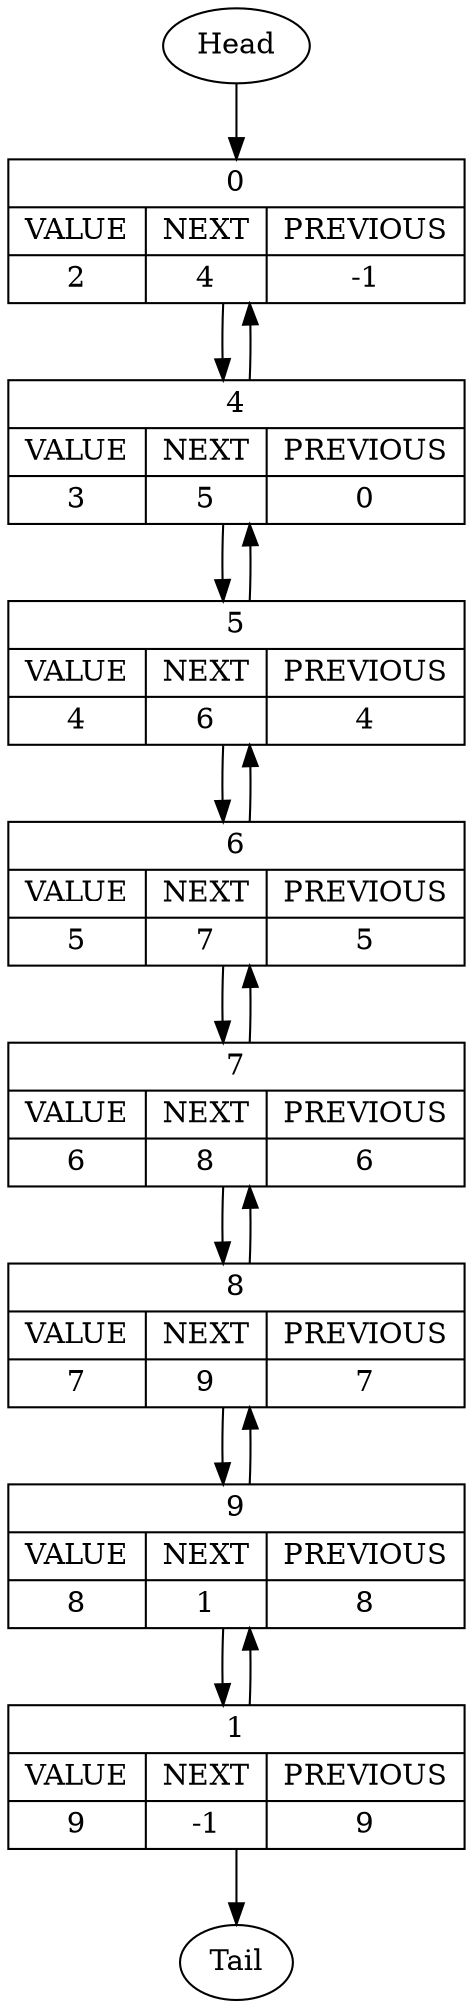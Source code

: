 digraph {
node0[label="{{0}|{{VALUE|2}|{NEXT|4}|{PREVIOUS|-1}}}",shape=record];
node4[label="{{4}|{{VALUE|3}|{NEXT|5}|{PREVIOUS|0}}}",shape=record];
node0 -> node4;
node4 -> node0;
node5[label="{{5}|{{VALUE|4}|{NEXT|6}|{PREVIOUS|4}}}",shape=record];
node4 -> node5;
node5 -> node4;
node6[label="{{6}|{{VALUE|5}|{NEXT|7}|{PREVIOUS|5}}}",shape=record];
node5 -> node6;
node6 -> node5;
node7[label="{{7}|{{VALUE|6}|{NEXT|8}|{PREVIOUS|6}}}",shape=record];
node6 -> node7;
node7 -> node6;
node8[label="{{8}|{{VALUE|7}|{NEXT|9}|{PREVIOUS|7}}}",shape=record];
node7 -> node8;
node8 -> node7;
node9[label="{{9}|{{VALUE|8}|{NEXT|1}|{PREVIOUS|8}}}",shape=record];
node8 -> node9;
node9 -> node8;
node1[label="{{1}|{{VALUE|9}|{NEXT|-1}|{PREVIOUS|9}}}",shape=record];
node9 -> node1;
node1 -> node9;
Head -> node0;
node1 -> Tail;
}